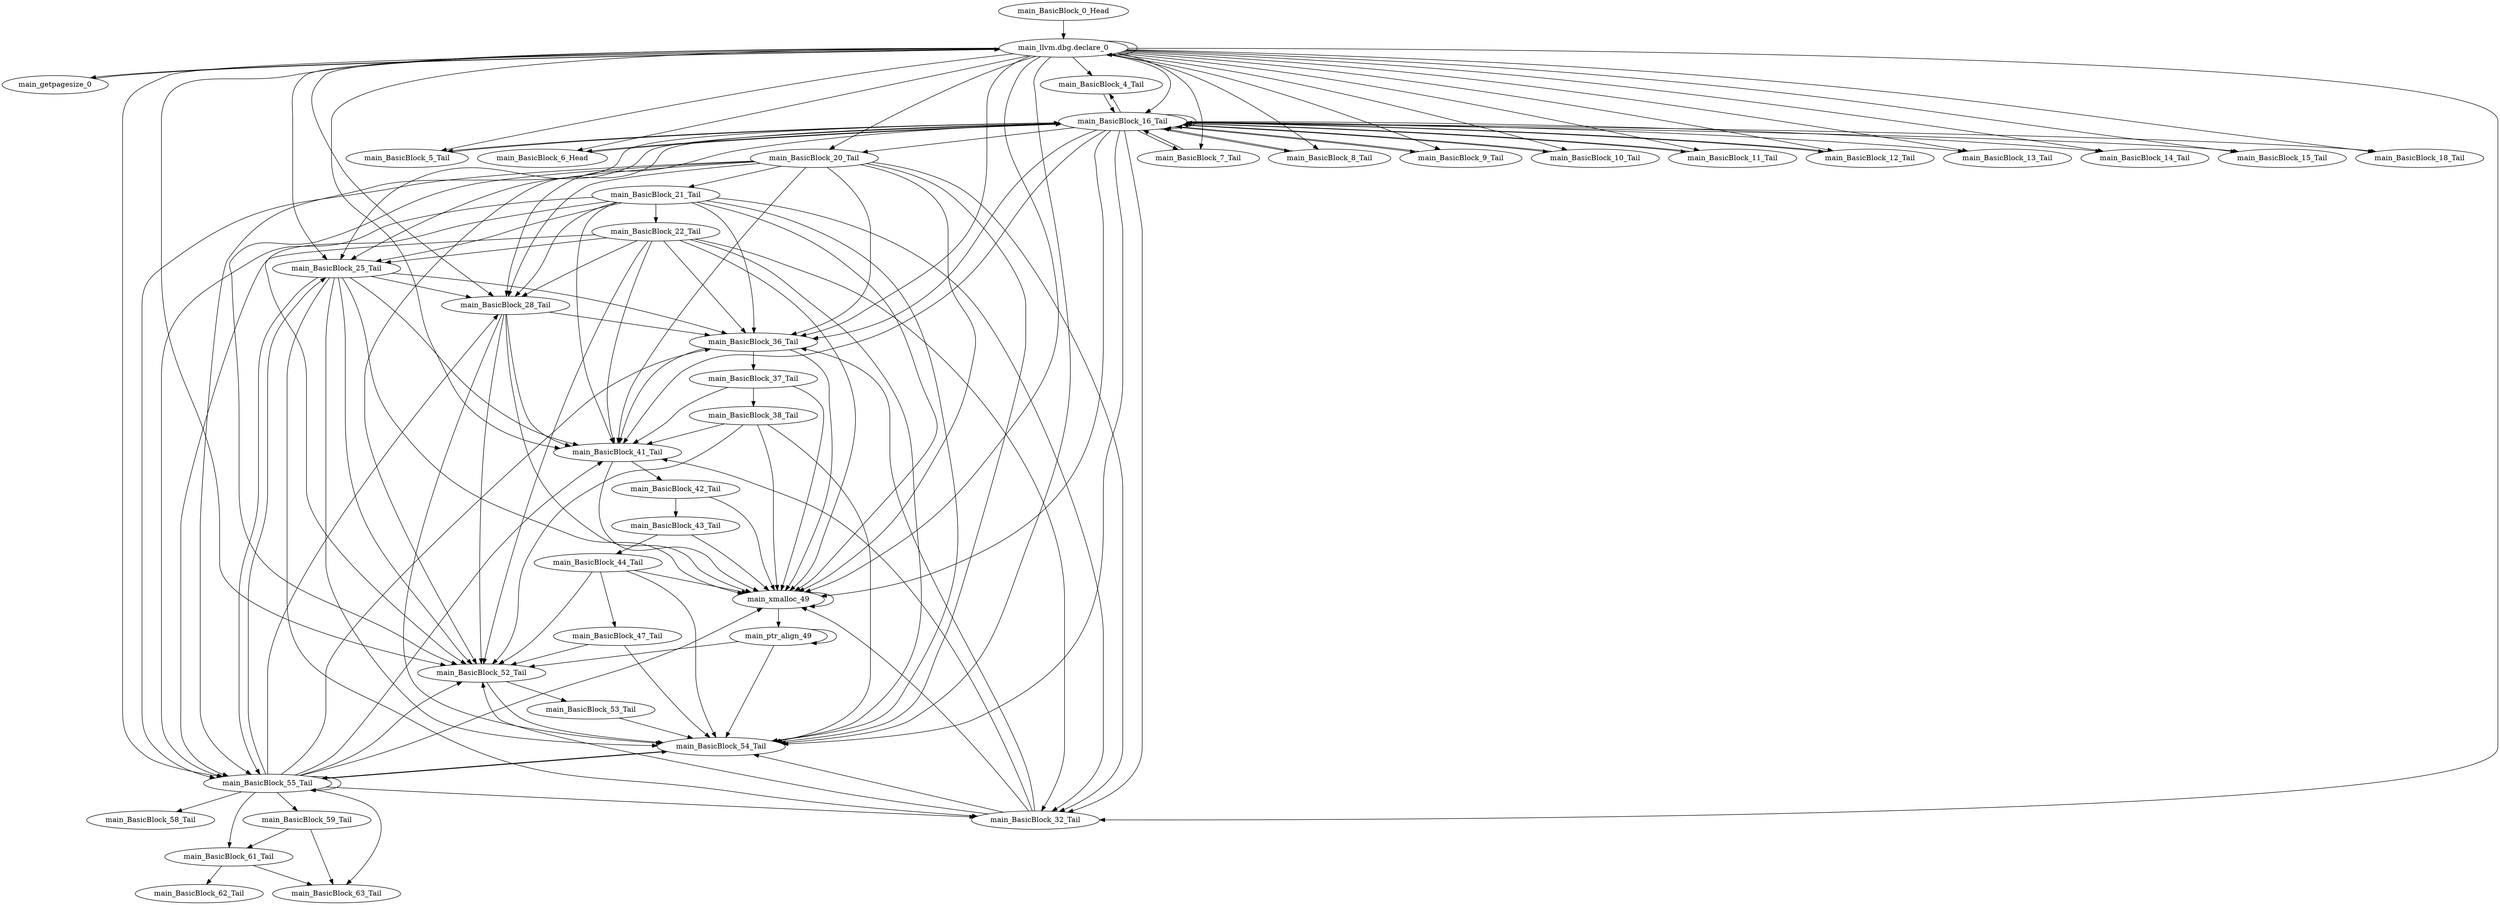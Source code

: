 digraph G {
    "main_BasicBlock_25_Tail" -> "main_BasicBlock_28_Tail"
    "main_BasicBlock_25_Tail" -> "main_BasicBlock_32_Tail"
    "main_BasicBlock_25_Tail" -> "main_BasicBlock_36_Tail"
    "main_BasicBlock_25_Tail" -> "main_BasicBlock_41_Tail"
    "main_BasicBlock_25_Tail" -> "main_xmalloc_49"
    "main_BasicBlock_25_Tail" -> "main_BasicBlock_52_Tail"
    "main_BasicBlock_25_Tail" -> "main_BasicBlock_54_Tail"
    "main_BasicBlock_25_Tail" -> "main_BasicBlock_55_Tail"
    "main_BasicBlock_28_Tail" -> "main_BasicBlock_36_Tail"
    "main_BasicBlock_28_Tail" -> "main_BasicBlock_41_Tail"
    "main_BasicBlock_28_Tail" -> "main_xmalloc_49"
    "main_BasicBlock_28_Tail" -> "main_BasicBlock_52_Tail"
    "main_BasicBlock_28_Tail" -> "main_BasicBlock_54_Tail"
    "main_BasicBlock_32_Tail" -> "main_BasicBlock_36_Tail"
    "main_BasicBlock_32_Tail" -> "main_BasicBlock_41_Tail"
    "main_BasicBlock_32_Tail" -> "main_xmalloc_49"
    "main_BasicBlock_32_Tail" -> "main_BasicBlock_52_Tail"
    "main_BasicBlock_32_Tail" -> "main_BasicBlock_54_Tail"
    "main_BasicBlock_36_Tail" -> "main_BasicBlock_37_Tail"
    "main_BasicBlock_36_Tail" -> "main_BasicBlock_41_Tail"
    "main_BasicBlock_36_Tail" -> "main_xmalloc_49"
    "main_BasicBlock_37_Tail" -> "main_BasicBlock_38_Tail"
    "main_BasicBlock_37_Tail" -> "main_BasicBlock_41_Tail"
    "main_BasicBlock_37_Tail" -> "main_xmalloc_49"
    "main_BasicBlock_38_Tail" -> "main_BasicBlock_41_Tail"
    "main_BasicBlock_38_Tail" -> "main_xmalloc_49"
    "main_BasicBlock_38_Tail" -> "main_BasicBlock_52_Tail"
    "main_BasicBlock_38_Tail" -> "main_BasicBlock_54_Tail"
    "main_getpagesize_0" -> "main_llvm.dbg.declare_0"
    "main_BasicBlock_4_Tail" -> "main_BasicBlock_16_Tail"
    "main_BasicBlock_5_Tail" -> "main_BasicBlock_16_Tail"
    "main_BasicBlock_6_Head" -> "main_BasicBlock_16_Tail"
    "main_llvm.dbg.declare_0" -> "main_BasicBlock_25_Tail"
    "main_llvm.dbg.declare_0" -> "main_BasicBlock_28_Tail"
    "main_llvm.dbg.declare_0" -> "main_BasicBlock_32_Tail"
    "main_llvm.dbg.declare_0" -> "main_BasicBlock_36_Tail"
    "main_llvm.dbg.declare_0" -> "main_getpagesize_0"
    "main_llvm.dbg.declare_0" -> "main_BasicBlock_4_Tail"
    "main_llvm.dbg.declare_0" -> "main_BasicBlock_5_Tail"
    "main_llvm.dbg.declare_0" -> "main_BasicBlock_6_Head"
    "main_llvm.dbg.declare_0" -> "main_llvm.dbg.declare_0"
    "main_llvm.dbg.declare_0" -> "main_BasicBlock_7_Tail"
    "main_llvm.dbg.declare_0" -> "main_BasicBlock_8_Tail"
    "main_llvm.dbg.declare_0" -> "main_BasicBlock_9_Tail"
    "main_llvm.dbg.declare_0" -> "main_BasicBlock_10_Tail"
    "main_llvm.dbg.declare_0" -> "main_BasicBlock_11_Tail"
    "main_llvm.dbg.declare_0" -> "main_BasicBlock_12_Tail"
    "main_llvm.dbg.declare_0" -> "main_BasicBlock_13_Tail"
    "main_llvm.dbg.declare_0" -> "main_BasicBlock_14_Tail"
    "main_llvm.dbg.declare_0" -> "main_BasicBlock_15_Tail"
    "main_llvm.dbg.declare_0" -> "main_BasicBlock_16_Tail"
    "main_llvm.dbg.declare_0" -> "main_BasicBlock_18_Tail"
    "main_llvm.dbg.declare_0" -> "main_BasicBlock_20_Tail"
    "main_llvm.dbg.declare_0" -> "main_BasicBlock_41_Tail"
    "main_llvm.dbg.declare_0" -> "main_xmalloc_49"
    "main_llvm.dbg.declare_0" -> "main_BasicBlock_52_Tail"
    "main_llvm.dbg.declare_0" -> "main_BasicBlock_54_Tail"
    "main_llvm.dbg.declare_0" -> "main_BasicBlock_55_Tail"
    "main_BasicBlock_0_Head" -> "main_llvm.dbg.declare_0"
    "main_BasicBlock_7_Tail" -> "main_BasicBlock_16_Tail"
    "main_BasicBlock_8_Tail" -> "main_BasicBlock_16_Tail"
    "main_BasicBlock_9_Tail" -> "main_BasicBlock_16_Tail"
    "main_BasicBlock_10_Tail" -> "main_BasicBlock_16_Tail"
    "main_BasicBlock_11_Tail" -> "main_BasicBlock_16_Tail"
    "main_BasicBlock_12_Tail" -> "main_BasicBlock_16_Tail"
    "main_BasicBlock_16_Tail" -> "main_BasicBlock_25_Tail"
    "main_BasicBlock_16_Tail" -> "main_BasicBlock_28_Tail"
    "main_BasicBlock_16_Tail" -> "main_BasicBlock_32_Tail"
    "main_BasicBlock_16_Tail" -> "main_BasicBlock_36_Tail"
    "main_BasicBlock_16_Tail" -> "main_BasicBlock_4_Tail"
    "main_BasicBlock_16_Tail" -> "main_BasicBlock_5_Tail"
    "main_BasicBlock_16_Tail" -> "main_BasicBlock_6_Head"
    "main_BasicBlock_16_Tail" -> "main_BasicBlock_7_Tail"
    "main_BasicBlock_16_Tail" -> "main_BasicBlock_8_Tail"
    "main_BasicBlock_16_Tail" -> "main_BasicBlock_9_Tail"
    "main_BasicBlock_16_Tail" -> "main_BasicBlock_10_Tail"
    "main_BasicBlock_16_Tail" -> "main_BasicBlock_11_Tail"
    "main_BasicBlock_16_Tail" -> "main_BasicBlock_12_Tail"
    "main_BasicBlock_16_Tail" -> "main_BasicBlock_13_Tail"
    "main_BasicBlock_16_Tail" -> "main_BasicBlock_14_Tail"
    "main_BasicBlock_16_Tail" -> "main_BasicBlock_15_Tail"
    "main_BasicBlock_16_Tail" -> "main_BasicBlock_16_Tail"
    "main_BasicBlock_16_Tail" -> "main_BasicBlock_18_Tail"
    "main_BasicBlock_16_Tail" -> "main_BasicBlock_20_Tail"
    "main_BasicBlock_16_Tail" -> "main_BasicBlock_41_Tail"
    "main_BasicBlock_16_Tail" -> "main_xmalloc_49"
    "main_BasicBlock_16_Tail" -> "main_BasicBlock_52_Tail"
    "main_BasicBlock_16_Tail" -> "main_BasicBlock_54_Tail"
    "main_BasicBlock_16_Tail" -> "main_BasicBlock_55_Tail"
    "main_BasicBlock_20_Tail" -> "main_BasicBlock_25_Tail"
    "main_BasicBlock_20_Tail" -> "main_BasicBlock_28_Tail"
    "main_BasicBlock_20_Tail" -> "main_BasicBlock_32_Tail"
    "main_BasicBlock_20_Tail" -> "main_BasicBlock_36_Tail"
    "main_BasicBlock_20_Tail" -> "main_BasicBlock_21_Tail"
    "main_BasicBlock_20_Tail" -> "main_BasicBlock_41_Tail"
    "main_BasicBlock_20_Tail" -> "main_xmalloc_49"
    "main_BasicBlock_20_Tail" -> "main_BasicBlock_52_Tail"
    "main_BasicBlock_20_Tail" -> "main_BasicBlock_54_Tail"
    "main_BasicBlock_20_Tail" -> "main_BasicBlock_55_Tail"
    "main_BasicBlock_21_Tail" -> "main_BasicBlock_25_Tail"
    "main_BasicBlock_21_Tail" -> "main_BasicBlock_28_Tail"
    "main_BasicBlock_21_Tail" -> "main_BasicBlock_32_Tail"
    "main_BasicBlock_21_Tail" -> "main_BasicBlock_36_Tail"
    "main_BasicBlock_21_Tail" -> "main_BasicBlock_22_Tail"
    "main_BasicBlock_21_Tail" -> "main_BasicBlock_41_Tail"
    "main_BasicBlock_21_Tail" -> "main_xmalloc_49"
    "main_BasicBlock_21_Tail" -> "main_BasicBlock_52_Tail"
    "main_BasicBlock_21_Tail" -> "main_BasicBlock_54_Tail"
    "main_BasicBlock_21_Tail" -> "main_BasicBlock_55_Tail"
    "main_BasicBlock_22_Tail" -> "main_BasicBlock_25_Tail"
    "main_BasicBlock_22_Tail" -> "main_BasicBlock_28_Tail"
    "main_BasicBlock_22_Tail" -> "main_BasicBlock_32_Tail"
    "main_BasicBlock_22_Tail" -> "main_BasicBlock_36_Tail"
    "main_BasicBlock_22_Tail" -> "main_BasicBlock_41_Tail"
    "main_BasicBlock_22_Tail" -> "main_xmalloc_49"
    "main_BasicBlock_22_Tail" -> "main_BasicBlock_52_Tail"
    "main_BasicBlock_22_Tail" -> "main_BasicBlock_54_Tail"
    "main_BasicBlock_22_Tail" -> "main_BasicBlock_55_Tail"
    "main_BasicBlock_41_Tail" -> "main_BasicBlock_42_Tail"
    "main_BasicBlock_41_Tail" -> "main_xmalloc_49"
    "main_BasicBlock_42_Tail" -> "main_BasicBlock_43_Tail"
    "main_BasicBlock_42_Tail" -> "main_xmalloc_49"
    "main_BasicBlock_43_Tail" -> "main_BasicBlock_44_Tail"
    "main_BasicBlock_43_Tail" -> "main_xmalloc_49"
    "main_BasicBlock_44_Tail" -> "main_BasicBlock_47_Tail"
    "main_BasicBlock_44_Tail" -> "main_xmalloc_49"
    "main_BasicBlock_44_Tail" -> "main_BasicBlock_52_Tail"
    "main_BasicBlock_44_Tail" -> "main_BasicBlock_54_Tail"
    "main_BasicBlock_47_Tail" -> "main_BasicBlock_52_Tail"
    "main_BasicBlock_47_Tail" -> "main_BasicBlock_54_Tail"
    "main_xmalloc_49" -> "main_xmalloc_49"
    "main_xmalloc_49" -> "main_ptr_align_49"
    "main_ptr_align_49" -> "main_ptr_align_49"
    "main_ptr_align_49" -> "main_BasicBlock_52_Tail"
    "main_ptr_align_49" -> "main_BasicBlock_54_Tail"
    "main_BasicBlock_52_Tail" -> "main_BasicBlock_53_Tail"
    "main_BasicBlock_52_Tail" -> "main_BasicBlock_54_Tail"
    "main_BasicBlock_53_Tail" -> "main_BasicBlock_54_Tail"
    "main_BasicBlock_54_Tail" -> "main_BasicBlock_55_Tail"
    "main_BasicBlock_55_Tail" -> "main_BasicBlock_25_Tail"
    "main_BasicBlock_55_Tail" -> "main_BasicBlock_28_Tail"
    "main_BasicBlock_55_Tail" -> "main_BasicBlock_32_Tail"
    "main_BasicBlock_55_Tail" -> "main_BasicBlock_36_Tail"
    "main_BasicBlock_55_Tail" -> "main_BasicBlock_41_Tail"
    "main_BasicBlock_55_Tail" -> "main_xmalloc_49"
    "main_BasicBlock_55_Tail" -> "main_BasicBlock_52_Tail"
    "main_BasicBlock_55_Tail" -> "main_BasicBlock_54_Tail"
    "main_BasicBlock_55_Tail" -> "main_BasicBlock_55_Tail"
    "main_BasicBlock_55_Tail" -> "main_BasicBlock_58_Tail"
    "main_BasicBlock_55_Tail" -> "main_BasicBlock_59_Tail"
    "main_BasicBlock_55_Tail" -> "main_BasicBlock_61_Tail"
    "main_BasicBlock_55_Tail" -> "main_BasicBlock_63_Tail"
    "main_BasicBlock_59_Tail" -> "main_BasicBlock_61_Tail"
    "main_BasicBlock_59_Tail" -> "main_BasicBlock_63_Tail"
    "main_BasicBlock_61_Tail" -> "main_BasicBlock_62_Tail"
    "main_BasicBlock_61_Tail" -> "main_BasicBlock_63_Tail"
}

